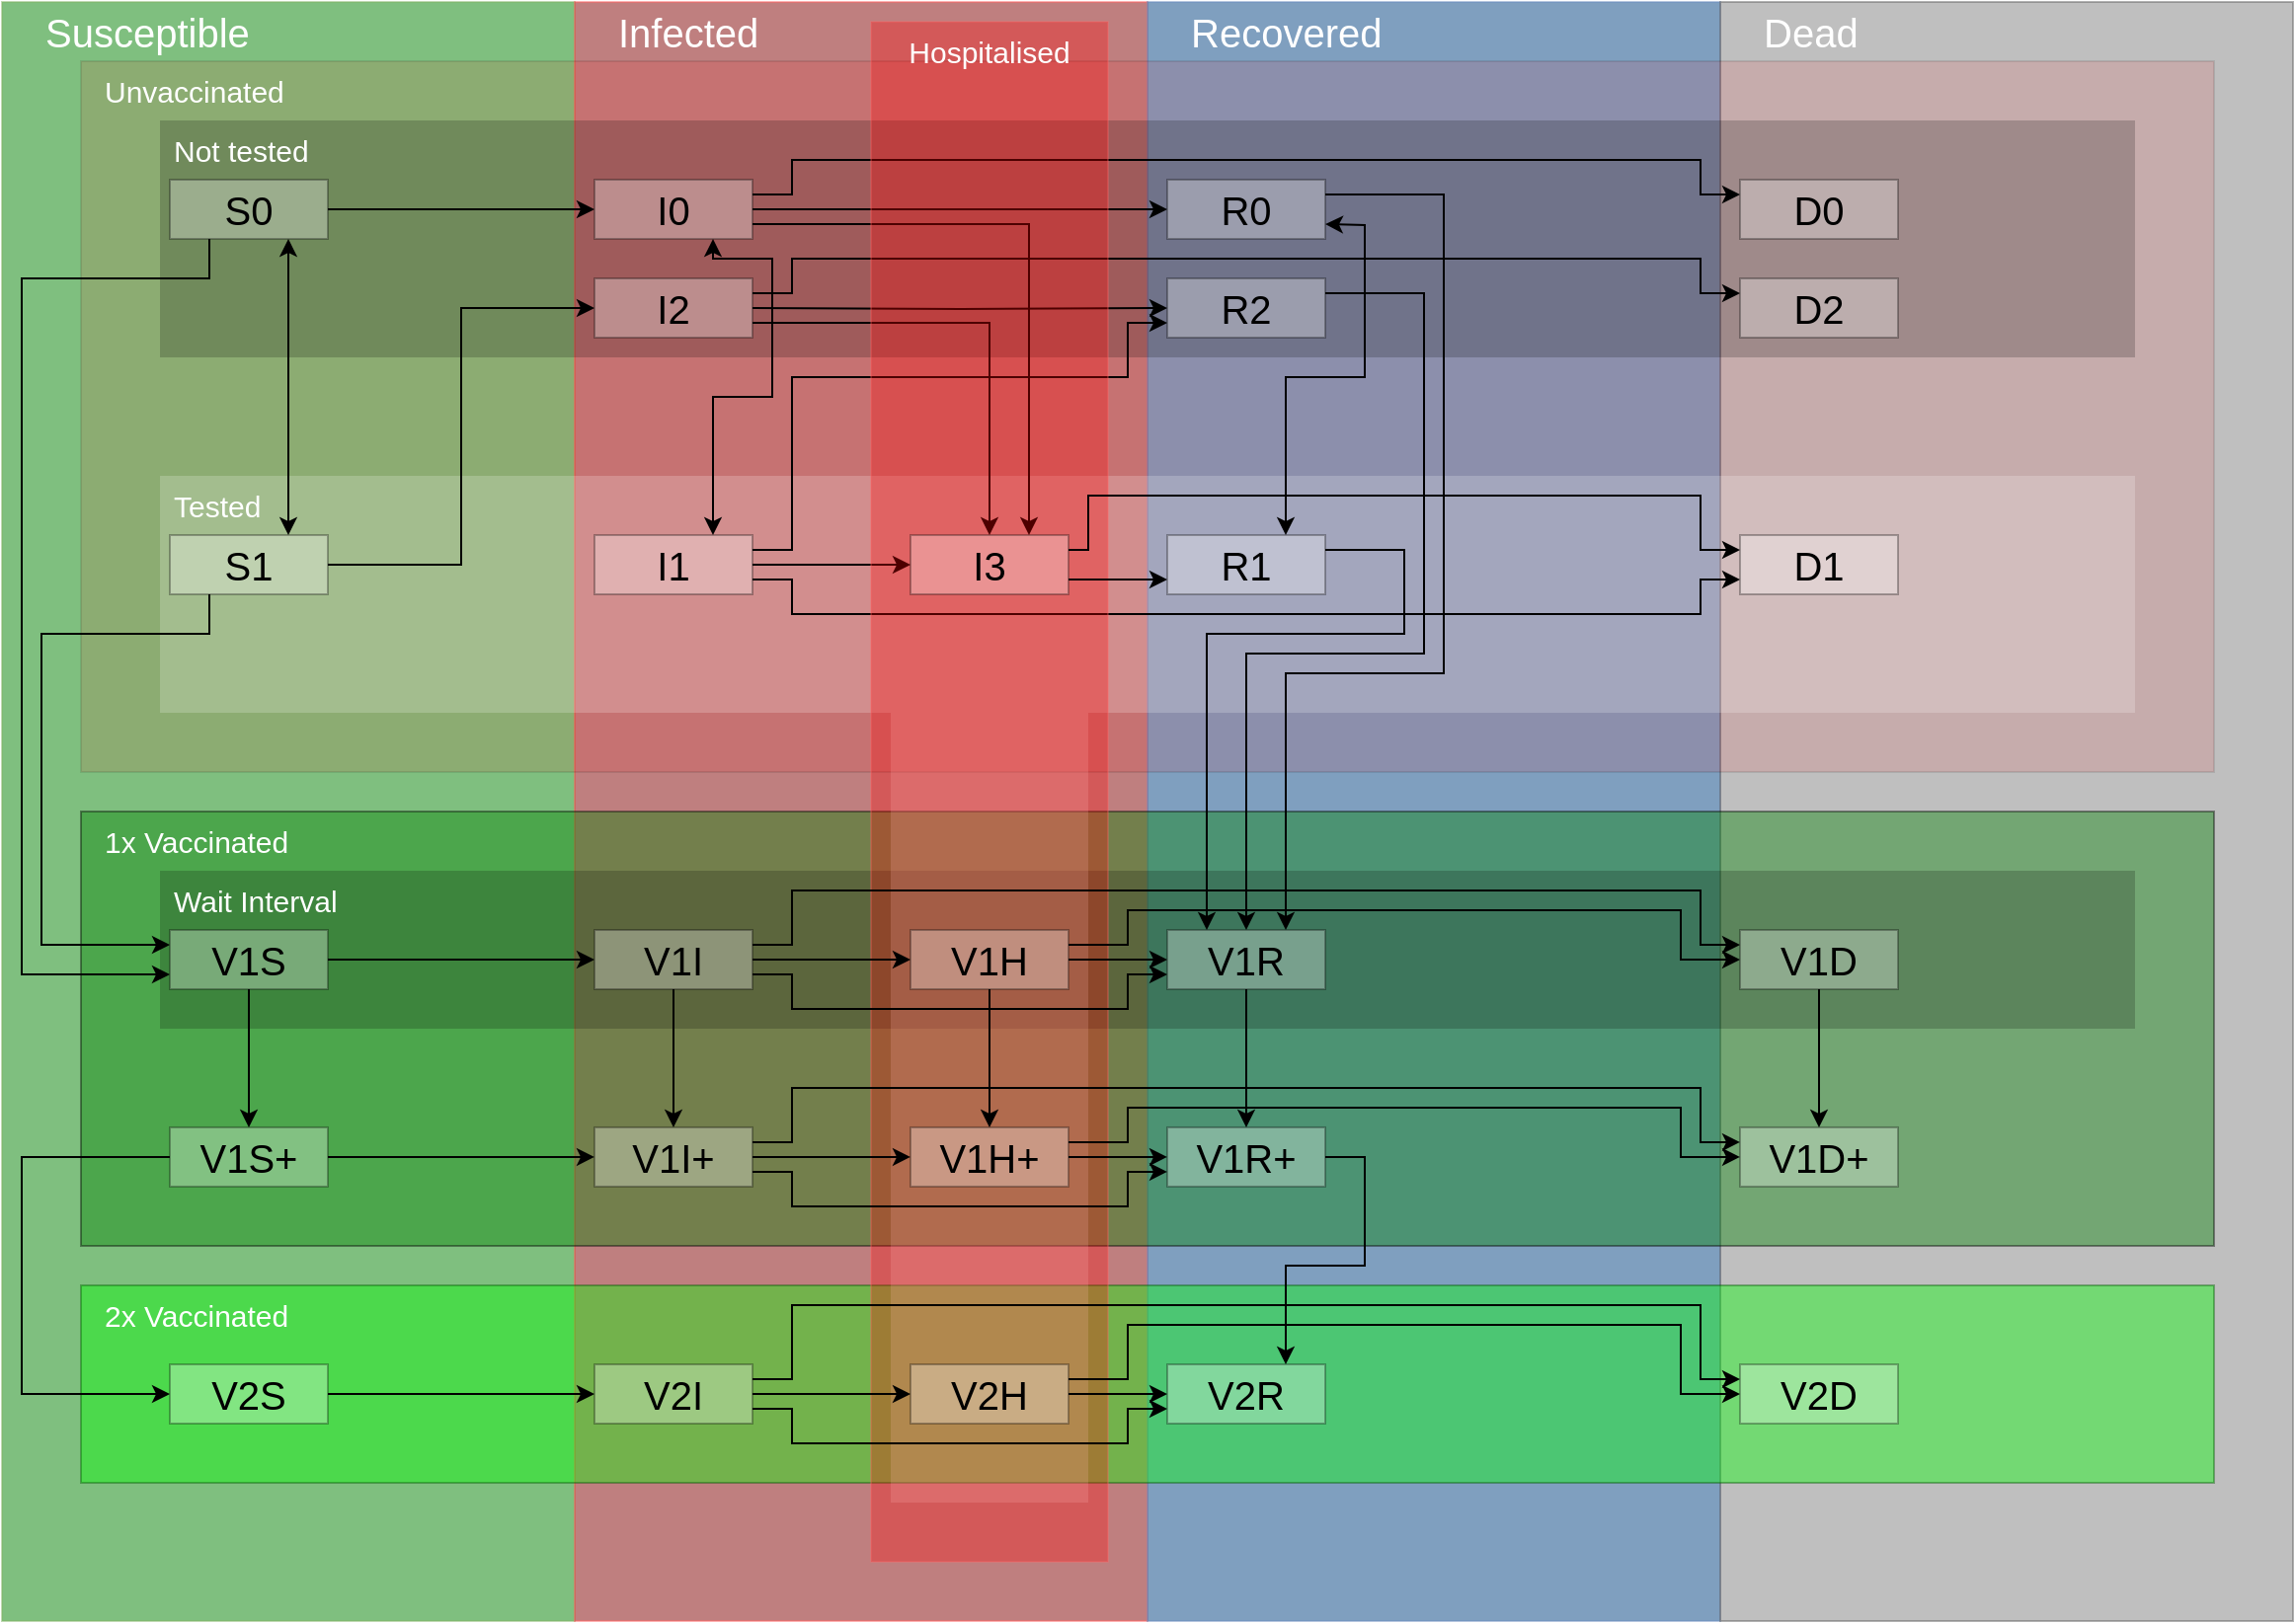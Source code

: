 <mxfile version="17.4.2" type="device"><diagram id="C5RBs43oDa-KdzZeNtuy" name="Page-1"><mxGraphModel dx="1422" dy="845" grid="1" gridSize="10" guides="1" tooltips="1" connect="1" arrows="1" fold="1" page="1" pageScale="1" pageWidth="1169" pageHeight="827" background="none" math="0" shadow="0"><root><mxCell id="WIyWlLk6GJQsqaUBKTNV-0"/><mxCell id="WIyWlLk6GJQsqaUBKTNV-1" parent="WIyWlLk6GJQsqaUBKTNV-0"/><mxCell id="TtwFrzeI5E-RUlz6k0Ki-61" value="" style="whiteSpace=wrap;html=1;labelBackgroundColor=none;fillColor=#008000;strokeColor=#82b366;opacity=50;" parent="WIyWlLk6GJQsqaUBKTNV-1" vertex="1"><mxGeometry width="290" height="820" as="geometry"/></mxCell><mxCell id="TtwFrzeI5E-RUlz6k0Ki-68" value="" style="rounded=0;whiteSpace=wrap;html=1;labelBackgroundColor=none;fillColor=#800000;strokeColor=#FF6666;opacity=50;" parent="WIyWlLk6GJQsqaUBKTNV-1" vertex="1"><mxGeometry x="290" width="290" height="820" as="geometry"/></mxCell><mxCell id="TtwFrzeI5E-RUlz6k0Ki-69" value="" style="rounded=0;whiteSpace=wrap;html=1;labelBackgroundColor=none;fillColor=#004080;strokeColor=#6c8ebf;opacity=50;" parent="WIyWlLk6GJQsqaUBKTNV-1" vertex="1"><mxGeometry x="580" width="290" height="820" as="geometry"/></mxCell><mxCell id="TtwFrzeI5E-RUlz6k0Ki-70" value="" style="rounded=0;whiteSpace=wrap;html=1;labelBackgroundColor=none;fillColor=#808080;fontColor=#333333;strokeColor=#666666;opacity=50;" parent="WIyWlLk6GJQsqaUBKTNV-1" vertex="1"><mxGeometry x="870" width="290" height="820" as="geometry"/></mxCell><mxCell id="VLJ_vH4ru_NKkesfbn4i-29" value="" style="rounded=0;whiteSpace=wrap;html=1;labelBackgroundColor=default;fontSize=30;fillColor=#00FF00;strokeColor=#005700;fontColor=#ffffff;opacity=40;" parent="WIyWlLk6GJQsqaUBKTNV-1" vertex="1"><mxGeometry x="40" y="650" width="1080" height="100" as="geometry"/></mxCell><mxCell id="VLJ_vH4ru_NKkesfbn4i-30" value="" style="rounded=0;whiteSpace=wrap;html=1;labelBackgroundColor=default;fontSize=30;fillColor=#FF0000;opacity=10;" parent="WIyWlLk6GJQsqaUBKTNV-1" vertex="1"><mxGeometry x="40" y="30" width="1080" height="360" as="geometry"/></mxCell><mxCell id="VLJ_vH4ru_NKkesfbn4i-31" value="" style="rounded=0;whiteSpace=wrap;html=1;labelBackgroundColor=default;fontSize=30;fillColor=#008000;opacity=40;" parent="WIyWlLk6GJQsqaUBKTNV-1" vertex="1"><mxGeometry x="40" y="410" width="1080" height="220" as="geometry"/></mxCell><mxCell id="VLJ_vH4ru_NKkesfbn4i-32" value="" style="rounded=0;whiteSpace=wrap;html=1;labelBackgroundColor=default;fontSize=30;strokeColor=none;fillColor=#000000;opacity=20;" parent="WIyWlLk6GJQsqaUBKTNV-1" vertex="1"><mxGeometry x="80" y="60" width="1000" height="120" as="geometry"/></mxCell><mxCell id="VLJ_vH4ru_NKkesfbn4i-33" value="" style="rounded=0;whiteSpace=wrap;html=1;labelBackgroundColor=default;fontSize=30;strokeColor=none;fillColor=#FFFFFF;opacity=20;" parent="WIyWlLk6GJQsqaUBKTNV-1" vertex="1"><mxGeometry x="80" y="240" width="1000" height="120" as="geometry"/></mxCell><mxCell id="VLJ_vH4ru_NKkesfbn4i-34" value="" style="rounded=0;whiteSpace=wrap;html=1;labelBackgroundColor=default;fontSize=30;strokeColor=none;fillColor=#000000;opacity=20;" parent="WIyWlLk6GJQsqaUBKTNV-1" vertex="1"><mxGeometry x="80" y="440" width="1000" height="80" as="geometry"/></mxCell><mxCell id="tQu6Lo4EXXV8Wsljw3UK-0" style="edgeStyle=orthogonalEdgeStyle;rounded=0;orthogonalLoop=1;jettySize=auto;html=1;exitX=1;exitY=0.5;exitDx=0;exitDy=0;entryX=0;entryY=0.5;entryDx=0;entryDy=0;" edge="1" parent="WIyWlLk6GJQsqaUBKTNV-1" source="VLJ_vH4ru_NKkesfbn4i-37" target="VLJ_vH4ru_NKkesfbn4i-52"><mxGeometry relative="1" as="geometry"/></mxCell><mxCell id="tQu6Lo4EXXV8Wsljw3UK-71" style="edgeStyle=orthogonalEdgeStyle;rounded=0;orthogonalLoop=1;jettySize=auto;html=1;exitX=0.25;exitY=1;exitDx=0;exitDy=0;entryX=0;entryY=0.75;entryDx=0;entryDy=0;" edge="1" parent="WIyWlLk6GJQsqaUBKTNV-1" source="VLJ_vH4ru_NKkesfbn4i-37" target="VLJ_vH4ru_NKkesfbn4i-64"><mxGeometry relative="1" as="geometry"><Array as="points"><mxPoint x="105" y="140"/><mxPoint x="10" y="140"/><mxPoint x="10" y="493"/></Array></mxGeometry></mxCell><mxCell id="VLJ_vH4ru_NKkesfbn4i-37" value="S0" style="rounded=0;whiteSpace=wrap;html=1;labelBackgroundColor=none;fontSize=20;strokeColor=default;fillColor=#FFFFFF;rotation=0;opacity=30;" parent="WIyWlLk6GJQsqaUBKTNV-1" vertex="1"><mxGeometry x="85" y="90" width="80" height="30" as="geometry"/></mxCell><mxCell id="VLJ_vH4ru_NKkesfbn4i-40" value="Susceptible" style="rounded=0;whiteSpace=wrap;html=1;labelBackgroundColor=none;fontSize=20;strokeColor=none;fillColor=#FFFFFF;opacity=0;fontColor=#FFFFFF;align=left;" parent="WIyWlLk6GJQsqaUBKTNV-1" vertex="1"><mxGeometry x="20" width="120" height="30" as="geometry"/></mxCell><mxCell id="VLJ_vH4ru_NKkesfbn4i-41" value="Infected" style="rounded=0;whiteSpace=wrap;html=1;labelBackgroundColor=none;fontSize=20;fontColor=#FFFFFF;strokeColor=default;fillColor=#FFFFFF;opacity=0;align=left;" parent="WIyWlLk6GJQsqaUBKTNV-1" vertex="1"><mxGeometry x="310" width="120" height="30" as="geometry"/></mxCell><mxCell id="VLJ_vH4ru_NKkesfbn4i-42" value="Recovered" style="rounded=0;whiteSpace=wrap;html=1;labelBackgroundColor=none;fontSize=20;fontColor=#FFFFFF;strokeColor=default;fillColor=#FFFFFF;opacity=0;align=left;" parent="WIyWlLk6GJQsqaUBKTNV-1" vertex="1"><mxGeometry x="600" width="120" height="30" as="geometry"/></mxCell><mxCell id="VLJ_vH4ru_NKkesfbn4i-43" value="Dead" style="rounded=0;whiteSpace=wrap;html=1;labelBackgroundColor=none;fontSize=20;fontColor=#FFFFFF;strokeColor=default;fillColor=#FFFFFF;opacity=0;align=left;" parent="WIyWlLk6GJQsqaUBKTNV-1" vertex="1"><mxGeometry x="890" width="120" height="30" as="geometry"/></mxCell><mxCell id="VLJ_vH4ru_NKkesfbn4i-44" value="&lt;font style=&quot;font-size: 15px;&quot;&gt;Unvaccinated&lt;/font&gt;" style="rounded=0;whiteSpace=wrap;html=1;labelBackgroundColor=none;fontSize=15;fontColor=#FFFFFF;strokeColor=default;fillColor=#FFFFFF;opacity=0;align=left;" parent="WIyWlLk6GJQsqaUBKTNV-1" vertex="1"><mxGeometry x="50" y="30" width="120" height="30" as="geometry"/></mxCell><mxCell id="VLJ_vH4ru_NKkesfbn4i-45" value="1x Vaccinated" style="rounded=0;whiteSpace=wrap;html=1;labelBackgroundColor=none;fontSize=15;fontColor=#FFFFFF;strokeColor=default;fillColor=#FFFFFF;opacity=0;align=left;" parent="WIyWlLk6GJQsqaUBKTNV-1" vertex="1"><mxGeometry x="50" y="410" width="120" height="30" as="geometry"/></mxCell><mxCell id="VLJ_vH4ru_NKkesfbn4i-46" value="2x Vaccinated" style="rounded=0;whiteSpace=wrap;html=1;labelBackgroundColor=none;fontSize=15;fontColor=#FFFFFF;strokeColor=default;fillColor=#FFFFFF;opacity=0;align=left;" parent="WIyWlLk6GJQsqaUBKTNV-1" vertex="1"><mxGeometry x="50" y="650" width="120" height="30" as="geometry"/></mxCell><mxCell id="VLJ_vH4ru_NKkesfbn4i-63" value="" style="rounded=0;whiteSpace=wrap;html=1;labelBackgroundColor=default;fontSize=30;strokeColor=none;fillColor=#FFFFFF;opacity=20;" parent="WIyWlLk6GJQsqaUBKTNV-1" vertex="1"><mxGeometry x="450" y="360" width="100" height="400" as="geometry"/></mxCell><mxCell id="VLJ_vH4ru_NKkesfbn4i-47" value="Not tested" style="rounded=0;whiteSpace=wrap;html=1;labelBackgroundColor=none;fontSize=15;fontColor=#FFFFFF;strokeColor=default;fillColor=#FFFFFF;opacity=0;align=left;" parent="WIyWlLk6GJQsqaUBKTNV-1" vertex="1"><mxGeometry x="85" y="60" width="120" height="30" as="geometry"/></mxCell><mxCell id="VLJ_vH4ru_NKkesfbn4i-48" value="Tested" style="rounded=0;whiteSpace=wrap;html=1;labelBackgroundColor=none;fontSize=15;fontColor=#FFFFFF;strokeColor=default;fillColor=#FFFFFF;opacity=0;align=left;" parent="WIyWlLk6GJQsqaUBKTNV-1" vertex="1"><mxGeometry x="85" y="240" width="120" height="30" as="geometry"/></mxCell><mxCell id="VLJ_vH4ru_NKkesfbn4i-49" value="Wait Interval" style="rounded=0;whiteSpace=wrap;html=1;labelBackgroundColor=none;fontSize=15;fontColor=#FFFFFF;strokeColor=default;fillColor=#FFFFFF;opacity=0;align=left;" parent="WIyWlLk6GJQsqaUBKTNV-1" vertex="1"><mxGeometry x="85" y="440" width="145" height="30" as="geometry"/></mxCell><mxCell id="tQu6Lo4EXXV8Wsljw3UK-1" style="edgeStyle=orthogonalEdgeStyle;rounded=0;orthogonalLoop=1;jettySize=auto;html=1;exitX=1;exitY=0.5;exitDx=0;exitDy=0;entryX=0;entryY=0.5;entryDx=0;entryDy=0;" edge="1" parent="WIyWlLk6GJQsqaUBKTNV-1" source="VLJ_vH4ru_NKkesfbn4i-51" target="VLJ_vH4ru_NKkesfbn4i-54"><mxGeometry relative="1" as="geometry"/></mxCell><mxCell id="tQu6Lo4EXXV8Wsljw3UK-73" style="edgeStyle=orthogonalEdgeStyle;rounded=0;orthogonalLoop=1;jettySize=auto;html=1;exitX=0.25;exitY=1;exitDx=0;exitDy=0;entryX=0;entryY=0.25;entryDx=0;entryDy=0;" edge="1" parent="WIyWlLk6GJQsqaUBKTNV-1" source="VLJ_vH4ru_NKkesfbn4i-51" target="VLJ_vH4ru_NKkesfbn4i-64"><mxGeometry relative="1" as="geometry"><Array as="points"><mxPoint x="105" y="320"/><mxPoint x="20" y="320"/><mxPoint x="20" y="477"/></Array></mxGeometry></mxCell><mxCell id="VLJ_vH4ru_NKkesfbn4i-51" value="S1" style="rounded=0;whiteSpace=wrap;html=1;labelBackgroundColor=none;fontSize=20;fontColor=#000000;strokeColor=default;fillColor=#FFFFFF;opacity=30;" parent="WIyWlLk6GJQsqaUBKTNV-1" vertex="1"><mxGeometry x="85" y="270" width="80" height="30" as="geometry"/></mxCell><mxCell id="tQu6Lo4EXXV8Wsljw3UK-5" style="edgeStyle=orthogonalEdgeStyle;rounded=0;orthogonalLoop=1;jettySize=auto;html=1;exitX=1;exitY=0.5;exitDx=0;exitDy=0;entryX=0;entryY=0.5;entryDx=0;entryDy=0;" edge="1" parent="WIyWlLk6GJQsqaUBKTNV-1" source="VLJ_vH4ru_NKkesfbn4i-52" target="VLJ_vH4ru_NKkesfbn4i-56"><mxGeometry relative="1" as="geometry"/></mxCell><mxCell id="tQu6Lo4EXXV8Wsljw3UK-19" style="edgeStyle=orthogonalEdgeStyle;rounded=0;orthogonalLoop=1;jettySize=auto;html=1;exitX=1;exitY=0.25;exitDx=0;exitDy=0;entryX=0;entryY=0.25;entryDx=0;entryDy=0;" edge="1" parent="WIyWlLk6GJQsqaUBKTNV-1" source="VLJ_vH4ru_NKkesfbn4i-52" target="VLJ_vH4ru_NKkesfbn4i-60"><mxGeometry relative="1" as="geometry"><Array as="points"><mxPoint x="400" y="97"/><mxPoint x="400" y="80"/><mxPoint x="860" y="80"/><mxPoint x="860" y="97"/></Array></mxGeometry></mxCell><mxCell id="tQu6Lo4EXXV8Wsljw3UK-59" style="edgeStyle=orthogonalEdgeStyle;rounded=0;orthogonalLoop=1;jettySize=auto;html=1;exitX=1;exitY=0.75;exitDx=0;exitDy=0;entryX=0.75;entryY=0;entryDx=0;entryDy=0;" edge="1" parent="WIyWlLk6GJQsqaUBKTNV-1" source="VLJ_vH4ru_NKkesfbn4i-52" target="VLJ_vH4ru_NKkesfbn4i-55"><mxGeometry relative="1" as="geometry"/></mxCell><mxCell id="VLJ_vH4ru_NKkesfbn4i-52" value="I0" style="rounded=0;whiteSpace=wrap;html=1;labelBackgroundColor=none;fontSize=20;fontColor=#000000;strokeColor=default;fillColor=#FFFFFF;opacity=30;" parent="WIyWlLk6GJQsqaUBKTNV-1" vertex="1"><mxGeometry x="300" y="90" width="80" height="30" as="geometry"/></mxCell><mxCell id="tQu6Lo4EXXV8Wsljw3UK-20" style="edgeStyle=orthogonalEdgeStyle;rounded=0;orthogonalLoop=1;jettySize=auto;html=1;exitX=1;exitY=0.75;exitDx=0;exitDy=0;entryX=0;entryY=0.75;entryDx=0;entryDy=0;" edge="1" parent="WIyWlLk6GJQsqaUBKTNV-1" source="VLJ_vH4ru_NKkesfbn4i-53" target="VLJ_vH4ru_NKkesfbn4i-62"><mxGeometry relative="1" as="geometry"><Array as="points"><mxPoint x="400" y="293"/><mxPoint x="400" y="310"/><mxPoint x="860" y="310"/><mxPoint x="860" y="293"/></Array></mxGeometry></mxCell><mxCell id="tQu6Lo4EXXV8Wsljw3UK-62" style="edgeStyle=orthogonalEdgeStyle;rounded=0;orthogonalLoop=1;jettySize=auto;html=1;exitX=1;exitY=0.25;exitDx=0;exitDy=0;entryX=0;entryY=0.75;entryDx=0;entryDy=0;" edge="1" parent="WIyWlLk6GJQsqaUBKTNV-1" source="VLJ_vH4ru_NKkesfbn4i-53" target="VLJ_vH4ru_NKkesfbn4i-59"><mxGeometry relative="1" as="geometry"><Array as="points"><mxPoint x="400" y="277"/><mxPoint x="400" y="190"/><mxPoint x="570" y="190"/><mxPoint x="570" y="163"/></Array></mxGeometry></mxCell><mxCell id="tQu6Lo4EXXV8Wsljw3UK-63" style="edgeStyle=orthogonalEdgeStyle;rounded=0;orthogonalLoop=1;jettySize=auto;html=1;exitX=1;exitY=0.5;exitDx=0;exitDy=0;entryX=0;entryY=0.5;entryDx=0;entryDy=0;" edge="1" parent="WIyWlLk6GJQsqaUBKTNV-1" source="VLJ_vH4ru_NKkesfbn4i-53" target="VLJ_vH4ru_NKkesfbn4i-55"><mxGeometry relative="1" as="geometry"/></mxCell><mxCell id="VLJ_vH4ru_NKkesfbn4i-53" value="I1" style="rounded=0;whiteSpace=wrap;html=1;labelBackgroundColor=none;fontFamily=Helvetica;fontSize=20;fontColor=#000000;fillColor=#FFFFFF;opacity=30;" parent="WIyWlLk6GJQsqaUBKTNV-1" vertex="1"><mxGeometry x="300" y="270" width="80" height="30" as="geometry"/></mxCell><mxCell id="tQu6Lo4EXXV8Wsljw3UK-9" style="edgeStyle=orthogonalEdgeStyle;rounded=0;orthogonalLoop=1;jettySize=auto;html=1;entryX=0;entryY=0.5;entryDx=0;entryDy=0;" edge="1" parent="WIyWlLk6GJQsqaUBKTNV-1" target="VLJ_vH4ru_NKkesfbn4i-59"><mxGeometry relative="1" as="geometry"><mxPoint x="380" y="155" as="sourcePoint"/></mxGeometry></mxCell><mxCell id="tQu6Lo4EXXV8Wsljw3UK-21" style="edgeStyle=orthogonalEdgeStyle;rounded=0;orthogonalLoop=1;jettySize=auto;html=1;exitX=1;exitY=0.25;exitDx=0;exitDy=0;entryX=0;entryY=0.25;entryDx=0;entryDy=0;" edge="1" parent="WIyWlLk6GJQsqaUBKTNV-1" source="VLJ_vH4ru_NKkesfbn4i-54" target="VLJ_vH4ru_NKkesfbn4i-61"><mxGeometry relative="1" as="geometry"><Array as="points"><mxPoint x="400" y="147"/><mxPoint x="400" y="130"/><mxPoint x="860" y="130"/><mxPoint x="860" y="147"/></Array></mxGeometry></mxCell><mxCell id="tQu6Lo4EXXV8Wsljw3UK-65" style="edgeStyle=orthogonalEdgeStyle;rounded=0;orthogonalLoop=1;jettySize=auto;html=1;exitX=1;exitY=0.75;exitDx=0;exitDy=0;entryX=0.5;entryY=0;entryDx=0;entryDy=0;" edge="1" parent="WIyWlLk6GJQsqaUBKTNV-1" source="VLJ_vH4ru_NKkesfbn4i-54" target="VLJ_vH4ru_NKkesfbn4i-55"><mxGeometry relative="1" as="geometry"/></mxCell><mxCell id="VLJ_vH4ru_NKkesfbn4i-54" value="I2" style="rounded=0;whiteSpace=wrap;html=1;labelBackgroundColor=none;fontFamily=Helvetica;fontSize=20;fontColor=#000000;fillColor=#FFFFFF;opacity=30;" parent="WIyWlLk6GJQsqaUBKTNV-1" vertex="1"><mxGeometry x="300" y="140" width="80" height="30" as="geometry"/></mxCell><mxCell id="tQu6Lo4EXXV8Wsljw3UK-74" style="edgeStyle=orthogonalEdgeStyle;rounded=0;orthogonalLoop=1;jettySize=auto;html=1;exitX=1;exitY=0.25;exitDx=0;exitDy=0;entryX=0.75;entryY=0;entryDx=0;entryDy=0;" edge="1" parent="WIyWlLk6GJQsqaUBKTNV-1" source="VLJ_vH4ru_NKkesfbn4i-56" target="VLJ_vH4ru_NKkesfbn4i-70"><mxGeometry relative="1" as="geometry"><Array as="points"><mxPoint x="730" y="97"/><mxPoint x="730" y="340"/><mxPoint x="650" y="340"/></Array></mxGeometry></mxCell><mxCell id="VLJ_vH4ru_NKkesfbn4i-56" value="R0" style="rounded=0;whiteSpace=wrap;html=1;labelBackgroundColor=none;fontFamily=Helvetica;fontSize=20;fontColor=#000000;fillColor=#FFFFFF;opacity=30;" parent="WIyWlLk6GJQsqaUBKTNV-1" vertex="1"><mxGeometry x="590" y="90" width="80" height="30" as="geometry"/></mxCell><mxCell id="tQu6Lo4EXXV8Wsljw3UK-77" style="edgeStyle=orthogonalEdgeStyle;rounded=0;orthogonalLoop=1;jettySize=auto;html=1;exitX=1;exitY=0.25;exitDx=0;exitDy=0;entryX=0.25;entryY=0;entryDx=0;entryDy=0;" edge="1" parent="WIyWlLk6GJQsqaUBKTNV-1" source="VLJ_vH4ru_NKkesfbn4i-57" target="VLJ_vH4ru_NKkesfbn4i-70"><mxGeometry relative="1" as="geometry"><Array as="points"><mxPoint x="710" y="277"/><mxPoint x="710" y="320"/><mxPoint x="610" y="320"/></Array></mxGeometry></mxCell><mxCell id="VLJ_vH4ru_NKkesfbn4i-57" value="R1" style="rounded=0;whiteSpace=wrap;html=1;labelBackgroundColor=none;fontFamily=Helvetica;fontSize=20;fontColor=#000000;fillColor=#FFFFFF;opacity=30;" parent="WIyWlLk6GJQsqaUBKTNV-1" vertex="1"><mxGeometry x="590" y="270" width="80" height="30" as="geometry"/></mxCell><mxCell id="tQu6Lo4EXXV8Wsljw3UK-76" style="edgeStyle=orthogonalEdgeStyle;rounded=0;orthogonalLoop=1;jettySize=auto;html=1;exitX=1;exitY=0.25;exitDx=0;exitDy=0;entryX=0.5;entryY=0;entryDx=0;entryDy=0;" edge="1" parent="WIyWlLk6GJQsqaUBKTNV-1" source="VLJ_vH4ru_NKkesfbn4i-59" target="VLJ_vH4ru_NKkesfbn4i-70"><mxGeometry relative="1" as="geometry"><Array as="points"><mxPoint x="720" y="147"/><mxPoint x="720" y="330"/><mxPoint x="630" y="330"/></Array></mxGeometry></mxCell><mxCell id="VLJ_vH4ru_NKkesfbn4i-59" value="R2" style="rounded=0;whiteSpace=wrap;html=1;labelBackgroundColor=none;fontFamily=Helvetica;fontSize=20;fontColor=#000000;strokeColor=default;fillColor=#FFFFFF;opacity=30;" parent="WIyWlLk6GJQsqaUBKTNV-1" vertex="1"><mxGeometry x="590" y="140" width="80" height="30" as="geometry"/></mxCell><mxCell id="VLJ_vH4ru_NKkesfbn4i-60" value="D0" style="rounded=0;whiteSpace=wrap;html=1;labelBackgroundColor=none;fontFamily=Helvetica;fontSize=20;fontColor=#000000;strokeColor=default;fillColor=#FFFFFF;opacity=30;" parent="WIyWlLk6GJQsqaUBKTNV-1" vertex="1"><mxGeometry x="880" y="90" width="80" height="30" as="geometry"/></mxCell><mxCell id="VLJ_vH4ru_NKkesfbn4i-61" value="D2" style="rounded=0;whiteSpace=wrap;html=1;labelBackgroundColor=none;fontFamily=Helvetica;fontSize=20;fontColor=#000000;strokeColor=default;fillColor=#FFFFFF;opacity=30;" parent="WIyWlLk6GJQsqaUBKTNV-1" vertex="1"><mxGeometry x="880" y="140" width="80" height="30" as="geometry"/></mxCell><mxCell id="VLJ_vH4ru_NKkesfbn4i-62" value="D1" style="rounded=0;whiteSpace=wrap;html=1;labelBackgroundColor=none;fontFamily=Helvetica;fontSize=20;fontColor=#000000;strokeColor=default;fillColor=#FFFFFF;opacity=30;" parent="WIyWlLk6GJQsqaUBKTNV-1" vertex="1"><mxGeometry x="880" y="270" width="80" height="30" as="geometry"/></mxCell><mxCell id="VLJ_vH4ru_NKkesfbn4i-35" value="" style="rounded=0;whiteSpace=wrap;html=1;labelBackgroundColor=default;fontSize=30;strokeColor=#FF6666;fillColor=#FF0000;opacity=30;" parent="WIyWlLk6GJQsqaUBKTNV-1" vertex="1"><mxGeometry x="440" y="10" width="120" height="780" as="geometry"/></mxCell><mxCell id="VLJ_vH4ru_NKkesfbn4i-50" value="Hospitalised" style="rounded=0;whiteSpace=wrap;html=1;labelBackgroundColor=none;fontSize=15;fontColor=#FFFFFF;strokeColor=default;fillColor=#FFFFFF;opacity=0;align=center;" parent="WIyWlLk6GJQsqaUBKTNV-1" vertex="1"><mxGeometry x="440" y="10" width="120" height="30" as="geometry"/></mxCell><mxCell id="tQu6Lo4EXXV8Wsljw3UK-22" style="edgeStyle=orthogonalEdgeStyle;rounded=0;orthogonalLoop=1;jettySize=auto;html=1;exitX=1;exitY=0.75;exitDx=0;exitDy=0;entryX=0;entryY=0.75;entryDx=0;entryDy=0;" edge="1" parent="WIyWlLk6GJQsqaUBKTNV-1" source="VLJ_vH4ru_NKkesfbn4i-55" target="VLJ_vH4ru_NKkesfbn4i-57"><mxGeometry relative="1" as="geometry"/></mxCell><mxCell id="tQu6Lo4EXXV8Wsljw3UK-23" style="edgeStyle=orthogonalEdgeStyle;rounded=0;orthogonalLoop=1;jettySize=auto;html=1;exitX=1;exitY=0.25;exitDx=0;exitDy=0;entryX=0;entryY=0.25;entryDx=0;entryDy=0;" edge="1" parent="WIyWlLk6GJQsqaUBKTNV-1" source="VLJ_vH4ru_NKkesfbn4i-55" target="VLJ_vH4ru_NKkesfbn4i-62"><mxGeometry relative="1" as="geometry"><Array as="points"><mxPoint x="550" y="277"/><mxPoint x="550" y="250"/><mxPoint x="860" y="250"/><mxPoint x="860" y="277"/></Array></mxGeometry></mxCell><mxCell id="VLJ_vH4ru_NKkesfbn4i-55" value="I3" style="rounded=0;whiteSpace=wrap;html=1;labelBackgroundColor=none;fontFamily=Helvetica;fontSize=20;fontColor=#000000;fillColor=#FFFFFF;opacity=30;" parent="WIyWlLk6GJQsqaUBKTNV-1" vertex="1"><mxGeometry x="460" y="270" width="80" height="30" as="geometry"/></mxCell><mxCell id="tQu6Lo4EXXV8Wsljw3UK-2" style="edgeStyle=orthogonalEdgeStyle;rounded=0;orthogonalLoop=1;jettySize=auto;html=1;exitX=1;exitY=0.5;exitDx=0;exitDy=0;entryX=0;entryY=0.5;entryDx=0;entryDy=0;" edge="1" parent="WIyWlLk6GJQsqaUBKTNV-1" source="VLJ_vH4ru_NKkesfbn4i-64" target="VLJ_vH4ru_NKkesfbn4i-68"><mxGeometry relative="1" as="geometry"/></mxCell><mxCell id="tQu6Lo4EXXV8Wsljw3UK-82" style="edgeStyle=orthogonalEdgeStyle;rounded=0;sketch=0;orthogonalLoop=1;jettySize=auto;html=1;exitX=0.5;exitY=1;exitDx=0;exitDy=0;entryX=0.5;entryY=0;entryDx=0;entryDy=0;shadow=0;labelBackgroundColor=#FFFFFF;labelBorderColor=none;fontColor=#000000;" edge="1" parent="WIyWlLk6GJQsqaUBKTNV-1" source="VLJ_vH4ru_NKkesfbn4i-64" target="VLJ_vH4ru_NKkesfbn4i-66"><mxGeometry relative="1" as="geometry"/></mxCell><mxCell id="VLJ_vH4ru_NKkesfbn4i-64" value="V1S" style="rounded=0;whiteSpace=wrap;html=1;labelBackgroundColor=none;fontFamily=Helvetica;fontSize=20;fontColor=#000000;strokeColor=default;fillColor=#FFFFFF;opacity=30;" parent="WIyWlLk6GJQsqaUBKTNV-1" vertex="1"><mxGeometry x="85" y="470" width="80" height="30" as="geometry"/></mxCell><mxCell id="tQu6Lo4EXXV8Wsljw3UK-4" style="edgeStyle=orthogonalEdgeStyle;rounded=0;orthogonalLoop=1;jettySize=auto;html=1;exitX=1;exitY=0.5;exitDx=0;exitDy=0;entryX=0;entryY=0.5;entryDx=0;entryDy=0;" edge="1" parent="WIyWlLk6GJQsqaUBKTNV-1" source="VLJ_vH4ru_NKkesfbn4i-65" target="VLJ_vH4ru_NKkesfbn4i-67"><mxGeometry relative="1" as="geometry"/></mxCell><mxCell id="VLJ_vH4ru_NKkesfbn4i-65" value="V2S" style="rounded=0;whiteSpace=wrap;html=1;labelBackgroundColor=none;fontFamily=Helvetica;fontSize=20;fontColor=#000000;strokeColor=default;fillColor=#FFFFFF;opacity=30;" parent="WIyWlLk6GJQsqaUBKTNV-1" vertex="1"><mxGeometry x="85" y="690" width="80" height="30" as="geometry"/></mxCell><mxCell id="tQu6Lo4EXXV8Wsljw3UK-3" style="edgeStyle=orthogonalEdgeStyle;rounded=0;orthogonalLoop=1;jettySize=auto;html=1;exitX=1;exitY=0.5;exitDx=0;exitDy=0;entryX=0;entryY=0.5;entryDx=0;entryDy=0;" edge="1" parent="WIyWlLk6GJQsqaUBKTNV-1" source="VLJ_vH4ru_NKkesfbn4i-66" target="VLJ_vH4ru_NKkesfbn4i-72"><mxGeometry relative="1" as="geometry"/></mxCell><mxCell id="tQu6Lo4EXXV8Wsljw3UK-87" style="edgeStyle=orthogonalEdgeStyle;rounded=0;sketch=0;orthogonalLoop=1;jettySize=auto;html=1;exitX=0;exitY=0.5;exitDx=0;exitDy=0;entryX=0;entryY=0.5;entryDx=0;entryDy=0;shadow=0;labelBackgroundColor=#FFFFFF;labelBorderColor=none;fontColor=#000000;" edge="1" parent="WIyWlLk6GJQsqaUBKTNV-1" source="VLJ_vH4ru_NKkesfbn4i-66" target="VLJ_vH4ru_NKkesfbn4i-65"><mxGeometry relative="1" as="geometry"><Array as="points"><mxPoint x="10" y="585"/><mxPoint x="10" y="705"/></Array></mxGeometry></mxCell><mxCell id="VLJ_vH4ru_NKkesfbn4i-66" value="V1S+" style="rounded=0;whiteSpace=wrap;html=1;labelBackgroundColor=none;fontFamily=Helvetica;fontSize=20;fontColor=#000000;strokeColor=default;fillColor=#FFFFFF;opacity=30;" parent="WIyWlLk6GJQsqaUBKTNV-1" vertex="1"><mxGeometry x="85" y="569.97" width="80" height="30" as="geometry"/></mxCell><mxCell id="tQu6Lo4EXXV8Wsljw3UK-42" style="edgeStyle=orthogonalEdgeStyle;rounded=0;orthogonalLoop=1;jettySize=auto;html=1;exitX=1;exitY=0.75;exitDx=0;exitDy=0;entryX=0;entryY=0.75;entryDx=0;entryDy=0;" edge="1" parent="WIyWlLk6GJQsqaUBKTNV-1" source="VLJ_vH4ru_NKkesfbn4i-67" target="VLJ_vH4ru_NKkesfbn4i-77"><mxGeometry relative="1" as="geometry"><Array as="points"><mxPoint x="400" y="713"/><mxPoint x="400" y="730"/><mxPoint x="570" y="730"/><mxPoint x="570" y="713"/></Array></mxGeometry></mxCell><mxCell id="tQu6Lo4EXXV8Wsljw3UK-44" style="edgeStyle=orthogonalEdgeStyle;rounded=0;orthogonalLoop=1;jettySize=auto;html=1;exitX=1;exitY=0.25;exitDx=0;exitDy=0;entryX=0;entryY=0.25;entryDx=0;entryDy=0;" edge="1" parent="WIyWlLk6GJQsqaUBKTNV-1" source="VLJ_vH4ru_NKkesfbn4i-67" target="VLJ_vH4ru_NKkesfbn4i-78"><mxGeometry relative="1" as="geometry"><Array as="points"><mxPoint x="400" y="697"/><mxPoint x="400" y="660"/><mxPoint x="860" y="660"/><mxPoint x="860" y="697"/></Array></mxGeometry></mxCell><mxCell id="tQu6Lo4EXXV8Wsljw3UK-68" style="edgeStyle=orthogonalEdgeStyle;rounded=0;orthogonalLoop=1;jettySize=auto;html=1;exitX=1;exitY=0.5;exitDx=0;exitDy=0;entryX=0;entryY=0.5;entryDx=0;entryDy=0;" edge="1" parent="WIyWlLk6GJQsqaUBKTNV-1" source="VLJ_vH4ru_NKkesfbn4i-67" target="VLJ_vH4ru_NKkesfbn4i-76"><mxGeometry relative="1" as="geometry"/></mxCell><mxCell id="VLJ_vH4ru_NKkesfbn4i-67" value="V2I" style="rounded=0;whiteSpace=wrap;html=1;labelBackgroundColor=none;fontFamily=Helvetica;fontSize=20;fontColor=#000000;strokeColor=default;fillColor=#FFFFFF;opacity=30;" parent="WIyWlLk6GJQsqaUBKTNV-1" vertex="1"><mxGeometry x="300" y="690" width="80" height="30" as="geometry"/></mxCell><mxCell id="tQu6Lo4EXXV8Wsljw3UK-26" style="edgeStyle=orthogonalEdgeStyle;rounded=0;orthogonalLoop=1;jettySize=auto;html=1;exitX=1;exitY=0.75;exitDx=0;exitDy=0;entryX=0;entryY=0.75;entryDx=0;entryDy=0;" edge="1" parent="WIyWlLk6GJQsqaUBKTNV-1" source="VLJ_vH4ru_NKkesfbn4i-68" target="VLJ_vH4ru_NKkesfbn4i-70"><mxGeometry relative="1" as="geometry"><Array as="points"><mxPoint x="400" y="493"/><mxPoint x="400" y="510"/><mxPoint x="570" y="510"/><mxPoint x="570" y="493"/></Array></mxGeometry></mxCell><mxCell id="tQu6Lo4EXXV8Wsljw3UK-27" style="edgeStyle=orthogonalEdgeStyle;rounded=0;orthogonalLoop=1;jettySize=auto;html=1;exitX=1;exitY=0.25;exitDx=0;exitDy=0;entryX=0;entryY=0.25;entryDx=0;entryDy=0;" edge="1" parent="WIyWlLk6GJQsqaUBKTNV-1" source="VLJ_vH4ru_NKkesfbn4i-68" target="VLJ_vH4ru_NKkesfbn4i-71"><mxGeometry relative="1" as="geometry"><Array as="points"><mxPoint x="400" y="477"/><mxPoint x="400" y="450"/><mxPoint x="860" y="450"/><mxPoint x="860" y="477"/></Array></mxGeometry></mxCell><mxCell id="tQu6Lo4EXXV8Wsljw3UK-66" style="edgeStyle=orthogonalEdgeStyle;rounded=0;orthogonalLoop=1;jettySize=auto;html=1;exitX=1;exitY=0.5;exitDx=0;exitDy=0;entryX=0;entryY=0.5;entryDx=0;entryDy=0;" edge="1" parent="WIyWlLk6GJQsqaUBKTNV-1" source="VLJ_vH4ru_NKkesfbn4i-68" target="VLJ_vH4ru_NKkesfbn4i-69"><mxGeometry relative="1" as="geometry"/></mxCell><mxCell id="tQu6Lo4EXXV8Wsljw3UK-86" style="edgeStyle=orthogonalEdgeStyle;rounded=0;sketch=0;orthogonalLoop=1;jettySize=auto;html=1;exitX=0.5;exitY=1;exitDx=0;exitDy=0;entryX=0.5;entryY=0;entryDx=0;entryDy=0;shadow=0;labelBackgroundColor=#FFFFFF;labelBorderColor=none;fontColor=#000000;" edge="1" parent="WIyWlLk6GJQsqaUBKTNV-1" source="VLJ_vH4ru_NKkesfbn4i-68" target="VLJ_vH4ru_NKkesfbn4i-72"><mxGeometry relative="1" as="geometry"/></mxCell><mxCell id="VLJ_vH4ru_NKkesfbn4i-68" value="V1I" style="rounded=0;whiteSpace=wrap;html=1;labelBackgroundColor=none;fontFamily=Helvetica;fontSize=20;fontColor=#000000;strokeColor=default;fillColor=#FFFFFF;opacity=30;" parent="WIyWlLk6GJQsqaUBKTNV-1" vertex="1"><mxGeometry x="300" y="470" width="80" height="30" as="geometry"/></mxCell><mxCell id="tQu6Lo4EXXV8Wsljw3UK-31" style="edgeStyle=orthogonalEdgeStyle;rounded=0;orthogonalLoop=1;jettySize=auto;html=1;exitX=1;exitY=0.5;exitDx=0;exitDy=0;entryX=0;entryY=0.5;entryDx=0;entryDy=0;" edge="1" parent="WIyWlLk6GJQsqaUBKTNV-1" source="VLJ_vH4ru_NKkesfbn4i-69" target="VLJ_vH4ru_NKkesfbn4i-70"><mxGeometry relative="1" as="geometry"/></mxCell><mxCell id="tQu6Lo4EXXV8Wsljw3UK-40" style="edgeStyle=orthogonalEdgeStyle;rounded=0;orthogonalLoop=1;jettySize=auto;html=1;exitX=1;exitY=0.25;exitDx=0;exitDy=0;entryX=0;entryY=0.5;entryDx=0;entryDy=0;" edge="1" parent="WIyWlLk6GJQsqaUBKTNV-1" source="VLJ_vH4ru_NKkesfbn4i-69" target="VLJ_vH4ru_NKkesfbn4i-71"><mxGeometry relative="1" as="geometry"><Array as="points"><mxPoint x="570" y="477"/><mxPoint x="570" y="460"/><mxPoint x="850" y="460"/><mxPoint x="850" y="485"/></Array></mxGeometry></mxCell><mxCell id="tQu6Lo4EXXV8Wsljw3UK-85" style="edgeStyle=orthogonalEdgeStyle;rounded=0;sketch=0;orthogonalLoop=1;jettySize=auto;html=1;exitX=0.5;exitY=1;exitDx=0;exitDy=0;entryX=0.5;entryY=0;entryDx=0;entryDy=0;shadow=0;labelBackgroundColor=#FFFFFF;labelBorderColor=none;fontColor=#000000;" edge="1" parent="WIyWlLk6GJQsqaUBKTNV-1" source="VLJ_vH4ru_NKkesfbn4i-69" target="VLJ_vH4ru_NKkesfbn4i-75"><mxGeometry relative="1" as="geometry"/></mxCell><mxCell id="VLJ_vH4ru_NKkesfbn4i-69" value="V1H" style="rounded=0;whiteSpace=wrap;html=1;labelBackgroundColor=none;fontFamily=Helvetica;fontSize=20;fontColor=#000000;strokeColor=default;fillColor=#FFFFFF;opacity=30;" parent="WIyWlLk6GJQsqaUBKTNV-1" vertex="1"><mxGeometry x="460" y="470" width="80" height="30" as="geometry"/></mxCell><mxCell id="tQu6Lo4EXXV8Wsljw3UK-83" style="edgeStyle=orthogonalEdgeStyle;rounded=0;sketch=0;orthogonalLoop=1;jettySize=auto;html=1;exitX=0.5;exitY=1;exitDx=0;exitDy=0;entryX=0.5;entryY=0;entryDx=0;entryDy=0;shadow=0;labelBackgroundColor=#FFFFFF;labelBorderColor=none;fontColor=#000000;" edge="1" parent="WIyWlLk6GJQsqaUBKTNV-1" source="VLJ_vH4ru_NKkesfbn4i-70" target="VLJ_vH4ru_NKkesfbn4i-74"><mxGeometry relative="1" as="geometry"/></mxCell><mxCell id="VLJ_vH4ru_NKkesfbn4i-70" value="V1R" style="rounded=0;whiteSpace=wrap;html=1;labelBackgroundColor=none;fontFamily=Helvetica;fontSize=20;fontColor=#000000;strokeColor=default;fillColor=#FFFFFF;opacity=30;" parent="WIyWlLk6GJQsqaUBKTNV-1" vertex="1"><mxGeometry x="590" y="470" width="80" height="30" as="geometry"/></mxCell><mxCell id="tQu6Lo4EXXV8Wsljw3UK-84" style="edgeStyle=orthogonalEdgeStyle;rounded=0;sketch=0;orthogonalLoop=1;jettySize=auto;html=1;exitX=0.5;exitY=1;exitDx=0;exitDy=0;entryX=0.5;entryY=0;entryDx=0;entryDy=0;shadow=0;labelBackgroundColor=#FFFFFF;labelBorderColor=none;fontColor=#000000;" edge="1" parent="WIyWlLk6GJQsqaUBKTNV-1" source="VLJ_vH4ru_NKkesfbn4i-71" target="VLJ_vH4ru_NKkesfbn4i-73"><mxGeometry relative="1" as="geometry"/></mxCell><mxCell id="VLJ_vH4ru_NKkesfbn4i-71" value="V1D" style="rounded=0;whiteSpace=wrap;html=1;labelBackgroundColor=none;fontFamily=Helvetica;fontSize=20;fontColor=#000000;strokeColor=default;fillColor=#FFFFFF;opacity=30;" parent="WIyWlLk6GJQsqaUBKTNV-1" vertex="1"><mxGeometry x="880" y="470" width="80" height="30" as="geometry"/></mxCell><mxCell id="tQu6Lo4EXXV8Wsljw3UK-29" style="edgeStyle=orthogonalEdgeStyle;rounded=0;orthogonalLoop=1;jettySize=auto;html=1;exitX=1;exitY=0.75;exitDx=0;exitDy=0;entryX=0;entryY=0.75;entryDx=0;entryDy=0;" edge="1" parent="WIyWlLk6GJQsqaUBKTNV-1" source="VLJ_vH4ru_NKkesfbn4i-72" target="VLJ_vH4ru_NKkesfbn4i-74"><mxGeometry relative="1" as="geometry"><Array as="points"><mxPoint x="400" y="592.97"/><mxPoint x="400" y="609.97"/><mxPoint x="570" y="609.97"/><mxPoint x="570" y="592.97"/></Array></mxGeometry></mxCell><mxCell id="tQu6Lo4EXXV8Wsljw3UK-30" style="edgeStyle=orthogonalEdgeStyle;rounded=0;orthogonalLoop=1;jettySize=auto;html=1;exitX=1;exitY=0.25;exitDx=0;exitDy=0;entryX=0;entryY=0.25;entryDx=0;entryDy=0;" edge="1" parent="WIyWlLk6GJQsqaUBKTNV-1" source="VLJ_vH4ru_NKkesfbn4i-72" target="VLJ_vH4ru_NKkesfbn4i-73"><mxGeometry relative="1" as="geometry"><Array as="points"><mxPoint x="400" y="576.97"/><mxPoint x="400" y="549.97"/><mxPoint x="860" y="549.97"/><mxPoint x="860" y="576.97"/></Array></mxGeometry></mxCell><mxCell id="tQu6Lo4EXXV8Wsljw3UK-67" style="edgeStyle=orthogonalEdgeStyle;rounded=0;orthogonalLoop=1;jettySize=auto;html=1;exitX=1;exitY=0.5;exitDx=0;exitDy=0;entryX=0;entryY=0.5;entryDx=0;entryDy=0;" edge="1" parent="WIyWlLk6GJQsqaUBKTNV-1" source="VLJ_vH4ru_NKkesfbn4i-72" target="VLJ_vH4ru_NKkesfbn4i-75"><mxGeometry relative="1" as="geometry"/></mxCell><mxCell id="VLJ_vH4ru_NKkesfbn4i-72" value="V1I+" style="rounded=0;whiteSpace=wrap;html=1;labelBackgroundColor=none;fontFamily=Helvetica;fontSize=20;fontColor=#000000;strokeColor=default;fillColor=#FFFFFF;opacity=30;" parent="WIyWlLk6GJQsqaUBKTNV-1" vertex="1"><mxGeometry x="300" y="569.97" width="80" height="30" as="geometry"/></mxCell><mxCell id="VLJ_vH4ru_NKkesfbn4i-73" value="V1D+" style="rounded=0;whiteSpace=wrap;html=1;labelBackgroundColor=none;fontFamily=Helvetica;fontSize=20;fontColor=#000000;strokeColor=default;fillColor=#FFFFFF;opacity=30;" parent="WIyWlLk6GJQsqaUBKTNV-1" vertex="1"><mxGeometry x="880" y="569.97" width="80" height="30" as="geometry"/></mxCell><mxCell id="tQu6Lo4EXXV8Wsljw3UK-88" style="edgeStyle=orthogonalEdgeStyle;rounded=0;sketch=0;orthogonalLoop=1;jettySize=auto;html=1;exitX=1;exitY=0.5;exitDx=0;exitDy=0;entryX=0.75;entryY=0;entryDx=0;entryDy=0;shadow=0;labelBackgroundColor=#FFFFFF;labelBorderColor=none;fontColor=#000000;" edge="1" parent="WIyWlLk6GJQsqaUBKTNV-1" source="VLJ_vH4ru_NKkesfbn4i-74" target="VLJ_vH4ru_NKkesfbn4i-77"><mxGeometry relative="1" as="geometry"><Array as="points"><mxPoint x="690" y="585"/><mxPoint x="690" y="640"/><mxPoint x="650" y="640"/></Array></mxGeometry></mxCell><mxCell id="VLJ_vH4ru_NKkesfbn4i-74" value="V1R+" style="rounded=0;whiteSpace=wrap;html=1;labelBackgroundColor=none;fontFamily=Helvetica;fontSize=20;fontColor=#000000;strokeColor=default;fillColor=#FFFFFF;opacity=30;" parent="WIyWlLk6GJQsqaUBKTNV-1" vertex="1"><mxGeometry x="590" y="569.97" width="80" height="30" as="geometry"/></mxCell><mxCell id="tQu6Lo4EXXV8Wsljw3UK-32" style="edgeStyle=orthogonalEdgeStyle;rounded=0;orthogonalLoop=1;jettySize=auto;html=1;exitX=1;exitY=0.5;exitDx=0;exitDy=0;entryX=0;entryY=0.5;entryDx=0;entryDy=0;" edge="1" parent="WIyWlLk6GJQsqaUBKTNV-1" source="VLJ_vH4ru_NKkesfbn4i-75" target="VLJ_vH4ru_NKkesfbn4i-74"><mxGeometry relative="1" as="geometry"/></mxCell><mxCell id="tQu6Lo4EXXV8Wsljw3UK-41" style="edgeStyle=orthogonalEdgeStyle;rounded=0;orthogonalLoop=1;jettySize=auto;html=1;exitX=1;exitY=0.25;exitDx=0;exitDy=0;entryX=0;entryY=0.5;entryDx=0;entryDy=0;" edge="1" parent="WIyWlLk6GJQsqaUBKTNV-1" source="VLJ_vH4ru_NKkesfbn4i-75" target="VLJ_vH4ru_NKkesfbn4i-73"><mxGeometry relative="1" as="geometry"><Array as="points"><mxPoint x="570" y="576.97"/><mxPoint x="570" y="559.97"/><mxPoint x="850" y="559.97"/><mxPoint x="850" y="584.97"/></Array></mxGeometry></mxCell><mxCell id="VLJ_vH4ru_NKkesfbn4i-75" value="V1H+" style="rounded=0;whiteSpace=wrap;html=1;labelBackgroundColor=none;fontFamily=Helvetica;fontSize=20;fontColor=#000000;strokeColor=default;fillColor=#FFFFFF;opacity=30;" parent="WIyWlLk6GJQsqaUBKTNV-1" vertex="1"><mxGeometry x="460" y="569.97" width="80" height="30" as="geometry"/></mxCell><mxCell id="tQu6Lo4EXXV8Wsljw3UK-43" style="edgeStyle=orthogonalEdgeStyle;rounded=0;orthogonalLoop=1;jettySize=auto;html=1;exitX=1;exitY=0.5;exitDx=0;exitDy=0;entryX=0;entryY=0.5;entryDx=0;entryDy=0;" edge="1" parent="WIyWlLk6GJQsqaUBKTNV-1" source="VLJ_vH4ru_NKkesfbn4i-76" target="VLJ_vH4ru_NKkesfbn4i-77"><mxGeometry relative="1" as="geometry"/></mxCell><mxCell id="tQu6Lo4EXXV8Wsljw3UK-45" style="edgeStyle=orthogonalEdgeStyle;rounded=0;orthogonalLoop=1;jettySize=auto;html=1;exitX=1;exitY=0.25;exitDx=0;exitDy=0;entryX=0;entryY=0.5;entryDx=0;entryDy=0;" edge="1" parent="WIyWlLk6GJQsqaUBKTNV-1" source="VLJ_vH4ru_NKkesfbn4i-76" target="VLJ_vH4ru_NKkesfbn4i-78"><mxGeometry relative="1" as="geometry"><Array as="points"><mxPoint x="570" y="697"/><mxPoint x="570" y="670"/><mxPoint x="850" y="670"/><mxPoint x="850" y="705"/></Array></mxGeometry></mxCell><mxCell id="VLJ_vH4ru_NKkesfbn4i-76" value="V2H" style="rounded=0;whiteSpace=wrap;html=1;labelBackgroundColor=none;fontFamily=Helvetica;fontSize=20;fontColor=#000000;strokeColor=default;fillColor=#FFFFFF;opacity=30;" parent="WIyWlLk6GJQsqaUBKTNV-1" vertex="1"><mxGeometry x="460" y="690" width="80" height="30" as="geometry"/></mxCell><mxCell id="VLJ_vH4ru_NKkesfbn4i-77" value="V2R" style="rounded=0;whiteSpace=wrap;html=1;labelBackgroundColor=none;fontFamily=Helvetica;fontSize=20;fontColor=#000000;strokeColor=default;fillColor=#FFFFFF;opacity=30;" parent="WIyWlLk6GJQsqaUBKTNV-1" vertex="1"><mxGeometry x="590" y="690" width="80" height="30" as="geometry"/></mxCell><mxCell id="VLJ_vH4ru_NKkesfbn4i-78" value="V2D" style="rounded=0;whiteSpace=wrap;html=1;labelBackgroundColor=none;fontFamily=Helvetica;fontSize=20;fontColor=#000000;strokeColor=default;fillColor=#FFFFFF;opacity=30;" parent="WIyWlLk6GJQsqaUBKTNV-1" vertex="1"><mxGeometry x="880" y="690" width="80" height="30" as="geometry"/></mxCell><mxCell id="tQu6Lo4EXXV8Wsljw3UK-55" value="" style="endArrow=classic;startArrow=classic;html=1;rounded=0;exitX=0.75;exitY=0;exitDx=0;exitDy=0;entryX=0.75;entryY=1;entryDx=0;entryDy=0;" edge="1" parent="WIyWlLk6GJQsqaUBKTNV-1" source="VLJ_vH4ru_NKkesfbn4i-51" target="VLJ_vH4ru_NKkesfbn4i-37"><mxGeometry width="50" height="50" relative="1" as="geometry"><mxPoint x="580" y="440" as="sourcePoint"/><mxPoint x="630" y="390" as="targetPoint"/></mxGeometry></mxCell><mxCell id="tQu6Lo4EXXV8Wsljw3UK-56" value="" style="endArrow=classic;startArrow=classic;html=1;rounded=0;exitX=0.75;exitY=0;exitDx=0;exitDy=0;entryX=0.75;entryY=1;entryDx=0;entryDy=0;" edge="1" parent="WIyWlLk6GJQsqaUBKTNV-1" source="VLJ_vH4ru_NKkesfbn4i-53" target="VLJ_vH4ru_NKkesfbn4i-52"><mxGeometry width="50" height="50" relative="1" as="geometry"><mxPoint x="580" y="440" as="sourcePoint"/><mxPoint x="630" y="390" as="targetPoint"/><Array as="points"><mxPoint x="360" y="200"/><mxPoint x="390" y="200"/><mxPoint x="390" y="130"/><mxPoint x="360" y="130"/></Array></mxGeometry></mxCell><mxCell id="tQu6Lo4EXXV8Wsljw3UK-58" value="" style="endArrow=classic;startArrow=classic;html=1;rounded=0;entryX=0.75;entryY=0;entryDx=0;entryDy=0;exitX=1;exitY=0.75;exitDx=0;exitDy=0;" edge="1" parent="WIyWlLk6GJQsqaUBKTNV-1" source="VLJ_vH4ru_NKkesfbn4i-56" target="VLJ_vH4ru_NKkesfbn4i-57"><mxGeometry width="50" height="50" relative="1" as="geometry"><mxPoint x="580" y="440" as="sourcePoint"/><mxPoint x="630" y="390" as="targetPoint"/><Array as="points"><mxPoint x="690" y="113"/><mxPoint x="690" y="190"/><mxPoint x="650" y="190"/></Array></mxGeometry></mxCell></root></mxGraphModel></diagram></mxfile>